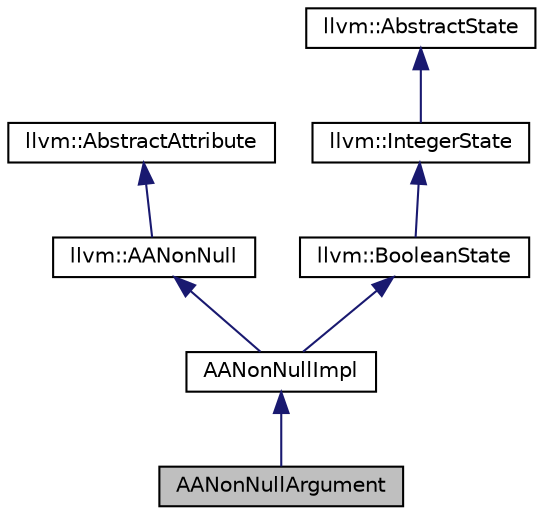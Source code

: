 digraph "AANonNullArgument"
{
 // LATEX_PDF_SIZE
  bgcolor="transparent";
  edge [fontname="Helvetica",fontsize="10",labelfontname="Helvetica",labelfontsize="10"];
  node [fontname="Helvetica",fontsize="10",shape="box"];
  Node1 [label="AANonNullArgument",height=0.2,width=0.4,color="black", fillcolor="grey75", style="filled", fontcolor="black",tooltip="NonNull attribute for function argument."];
  Node2 -> Node1 [dir="back",color="midnightblue",fontsize="10",style="solid",fontname="Helvetica"];
  Node2 [label="AANonNullImpl",height=0.2,width=0.4,color="black",URL="$structAANonNullImpl.html",tooltip="---------------------— NonNull Argument Attribute ---------------------—"];
  Node3 -> Node2 [dir="back",color="midnightblue",fontsize="10",style="solid",fontname="Helvetica"];
  Node3 [label="llvm::AANonNull",height=0.2,width=0.4,color="black",URL="$structllvm_1_1AANonNull.html",tooltip="An abstract interface for all nonnull attributes."];
  Node4 -> Node3 [dir="back",color="midnightblue",fontsize="10",style="solid",fontname="Helvetica"];
  Node4 [label="llvm::AbstractAttribute",height=0.2,width=0.4,color="black",URL="$structllvm_1_1AbstractAttribute.html",tooltip="Base struct for all \"concrete attribute\" deductions."];
  Node5 -> Node2 [dir="back",color="midnightblue",fontsize="10",style="solid",fontname="Helvetica"];
  Node5 [label="llvm::BooleanState",height=0.2,width=0.4,color="black",URL="$structllvm_1_1BooleanState.html",tooltip="Simple wrapper for a single bit (boolean) state."];
  Node6 -> Node5 [dir="back",color="midnightblue",fontsize="10",style="solid",fontname="Helvetica"];
  Node6 [label="llvm::IntegerState",height=0.2,width=0.4,color="black",URL="$structllvm_1_1IntegerState.html",tooltip="Simple state with integers encoding."];
  Node7 -> Node6 [dir="back",color="midnightblue",fontsize="10",style="solid",fontname="Helvetica"];
  Node7 [label="llvm::AbstractState",height=0.2,width=0.4,color="black",URL="$structllvm_1_1AbstractState.html",tooltip="An interface to query the internal state of an abstract attribute."];
}
